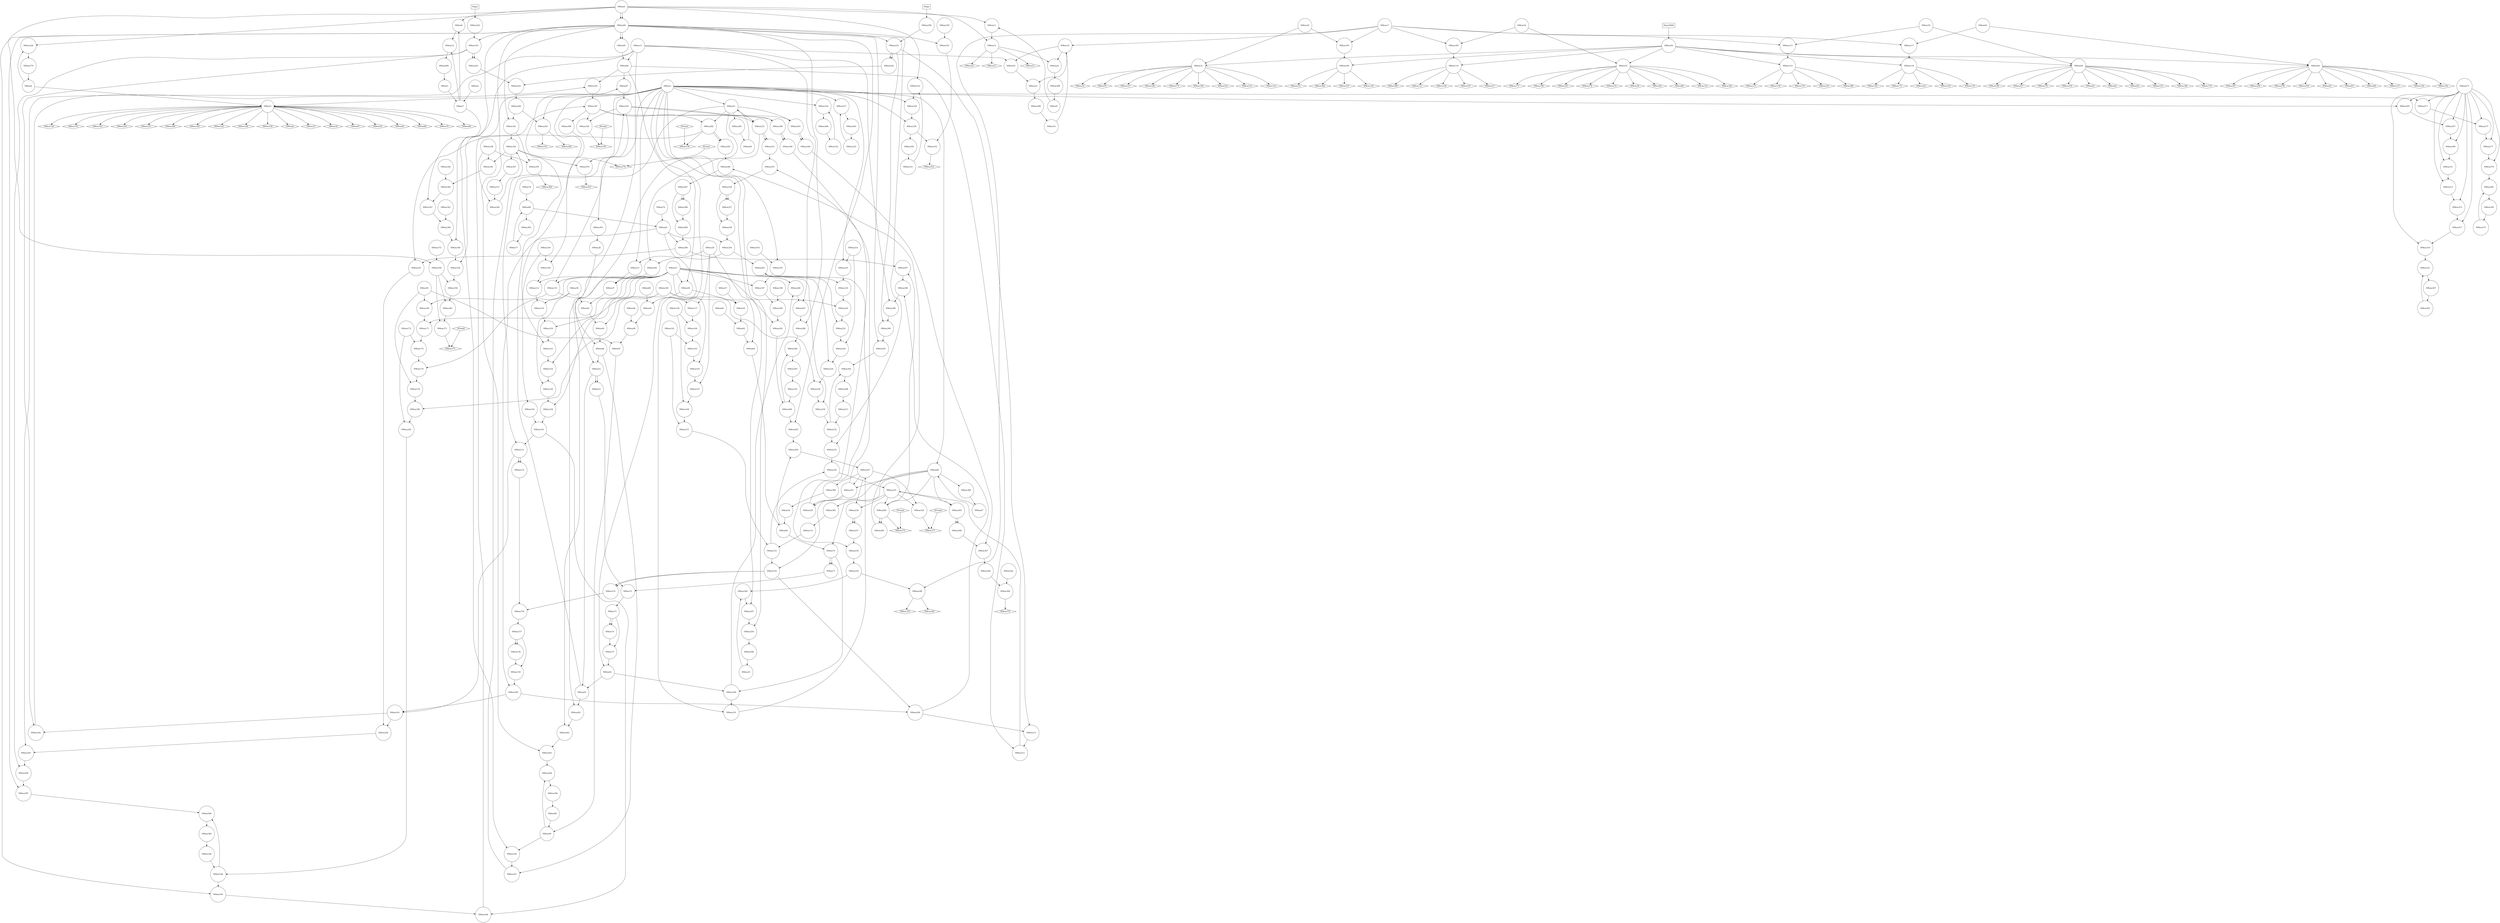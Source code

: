 digraph dataflow {
node [shape = circle];
NMem0 NMem1 NMem2 NMem3 NMem4 NMem5 NMem7 NMem8 NMem9 NMem11 NMem12 NMem14 NMem15 NMem16 NMem17 NMem19 NMem20 NMem22 NMem24 NMem25 NMem26 NMem27 NMem28 NMem29 NMem30 NMem31 NMem33 NMem34 NMem35 NMem37 NMem38 NMem39 NMem40 NMem42 NMem43 NMem44 NMem46 NMem48 NMem49 NMem51 NMem52 NMem53 NMem54 NMem56 NMem57 NMem59 NMem60 NMem62 NMem64 NMem66 NMem67 NMem69 NMem70 NMem71 NMem72 NMem73 NMem74 NMem75 NMem76 NMem77 NMem78 NMem80 NMem81 NMem82 NMem83 NMem84 NMem85 NMem86 NMem87 NMem88 NMem89 NMem91 NMem92 NMem94 NMem95 NMem97 NMem99 NMem100 NMem101 NMem102 NMem103 NMem104 NMem105 NMem106 NMem108 NMem109 NMem110 NMem112 NMem113 NMem114 NMem116 NMem117 NMem118 NMem120 NMem122 NMem124 NMem126 NMem128 NMem130 NMem131 NMem132 NMem133 NMem135 NMem137 NMem138 NMem140 NMem141 NMem143 NMem145 NMem147 NMem149 NMem151 NMem153 NMem154 NMem155 NMem156 NMem157 NMem158 NMem159 NMem160 NMem161 NMem162 NMem163 NMem164 NMem165 NMem166 NMem168 NMem169 NMem171 NMem172 NMem174 NMem176 NMem178 NMem180 NMem182 NMem184 NMem185 NMem186 NMem187 NMem188 NMem189 NMem190 NMem191 NMem192 NMem193 NMem195 NMem197 NMem198 NMem200 NMem202 NMem204 NMem205 NMem206 NMem207 NMem208 NMem209 NMem210 NMem211 NMem212 NMem213 NMem214 NMem216 NMem218 NMem220 NMem222 NMem224 NMem226 NMem228 NMem230 NMem232 NMem233 NMem234 NMem235 NMem236 NMem237 NMem238 NMem239 NMem240 NMem241 NMem242 NMem243 NMem244 NMem245 NMem247 NMem248 NMem250 NMem251 NMem252 NMem253 NMem254 NMem255 NMem256 NMem257 NMem258 NMem259 NMem260 NMem261 NMem262 NMem263 NMem264 NMem265 NMem266 NMem267 NMem268 NMem269 NMem270 NMem271 NMem273 NMem275 NMem277 NMem279 NMem281 NMem282 NMem283 NMem284 NMem285 NMem286 NMem287 NMem288 NMem289 NMem290 NMem291 NMem292 NMem293 NMem294 NMem295 NMem296 NMem297 NMem298 NMem299 NMem300 NMem301 NMem302 NMem303 NMem305 NMem307 NMem309 NMem311 NMem313 NMem315 NMem317 NMem319 NMem321 NMem322 NMem324 NMem325 NMem327 NMem328 NMem329 NMem330 NMem331 NMem332 NMem334 NMem336 NMem337 NMem338 NMem340 NMem341 NMem342 NMem343 NMem344 NMem345 NMem346 NMem347 NMem348 NMem349 NMem350 NMem351 NMem352 NMem354 NMem355 NMem356 NMem358 NMem359 NMem361 NMem362 NMem363 NMem364 NMem365 NMem366 NMem367 NMem368 NMem369 NMem371 NMem372 NMem379 NMem380 NMem381 NMem382 NMem383 NMem384 NMem385 NMem386 NMem387 NMem388 NMem389 NMem390 NMem391 NMem392 NMem393 NMem394 NMem395 NMem396 NMem397 NMem398 NMem399 NMem400 ;
node [shape = box];
NInp2 NInp3 NInp16000 ;
node [shape = diamond];
NOutp0 NOutp1 NOutp2 NOutp3 NOutp4 NOutp5 ;
NMem400 -> NMem1;
NMem379 -> NMem4;
NMem4 -> NMem5;
NMem3 -> NMem5;
NMem5 -> NMem6;
NMem2 -> NMem7;
NMem1 -> NMem7;
NMem7 -> NMem8;
NMem0 -> NMem8;
NMem398 -> NMem9;
NMem5 -> NMem10;
NMem0 -> NMem11;
NMem9 -> NMem11;
NMem11 -> NMem12;
NMem0 -> NMem12;
NMem12 -> NMem13;
NMem8 -> NMem14;
NMem7 -> NMem14;
NMem399 -> NMem16;
NMem5 -> NMem18;
NMem17 -> NMem19;
NMem16 -> NMem19;
NMem19 -> NMem20;
NMem15 -> NMem20;
NMem12 -> NMem21;
NMem20 -> NMem22;
NMem19 -> NMem22;
NMem12 -> NMem23;
NMem19 -> NMem24;
NMem12 -> NMem24;
NMem396 -> NMem25;
NMem391 -> NMem26;
NInp16000 -> NMem30;
NMem30 -> NMem31;
NMem29 -> NMem31;
NMem31 -> NMem32;
NMem28 -> NMem33;
NMem3 -> NMem33;
NMem30 -> NMem35;
NMem34 -> NMem35;
NMem35 -> NMem36;
NMem27 -> NMem37;
NMem33 -> NMem37;
NMem30 -> NMem40;
NMem39 -> NMem40;
NMem40 -> NMem41;
NMem38 -> NMem42;
NMem37 -> NMem42;
NMem30 -> NMem44;
NMem43 -> NMem44;
NMem44 -> NMem45;
NMem27 -> NMem46;
NMem42 -> NMem46;
NMem5 -> NMem47;
NMem46 -> NMem48;
NMem26 -> NMem48;
NMem381 -> NMem49;
NMem5 -> NMem50;
NMem3 -> NMem51;
NMem49 -> NMem51;
NMem51 -> NMem52;
NMem48 -> NMem52;
NMem52 -> NMem53;
NMem52 -> NMem53;
NMem390 -> NMem54;
NMem31 -> NMem55;
NMem27 -> NMem56;
NMem3 -> NMem56;
NMem35 -> NMem58;
NMem57 -> NMem59;
NMem56 -> NMem59;
NMem40 -> NMem61;
NMem60 -> NMem62;
NMem59 -> NMem62;
NMem44 -> NMem63;
NMem28 -> NMem64;
NMem62 -> NMem64;
NMem5 -> NMem65;
NMem64 -> NMem66;
NMem54 -> NMem66;
NMem380 -> NMem67;
NMem5 -> NMem68;
NMem3 -> NMem69;
NMem67 -> NMem69;
NMem69 -> NMem70;
NMem66 -> NMem70;
NMem70 -> NMem71;
NMem70 -> NMem71;
NMem71 -> NMem72;
NMem53 -> NMem72;
NMem72 -> NMem73;
NMem73 -> NMem74;
NMem73 -> NMem74;
NMem74 -> NMem75;
NMem73 -> NMem75;
NMem382 -> NMem77;
NMem5 -> NMem79;
NMem78 -> NMem80;
NMem77 -> NMem80;
NMem76 -> NMem81;
NMem80 -> NMem81;
NMem81 -> NMem82;
NMem75 -> NMem82;
NMem52 -> NMem83;
NMem82 -> NMem83;
NMem0 -> NMem84;
NMem0 -> NMem84;
NMem84 -> NMem85;
NMem84 -> NMem85;
NMem85 -> NMem86;
NMem15 -> NMem86;
NMem83 -> NMem87;
NMem86 -> NMem87;
NMem394 -> NMem88;
NMem35 -> NMem90;
NMem89 -> NMem91;
NMem56 -> NMem91;
NMem40 -> NMem93;
NMem92 -> NMem94;
NMem91 -> NMem94;
NMem44 -> NMem96;
NMem95 -> NMem97;
NMem94 -> NMem97;
NMem5 -> NMem98;
NMem97 -> NMem99;
NMem88 -> NMem99;
NMem99 -> NMem100;
NMem84 -> NMem100;
NMem48 -> NMem101;
NMem100 -> NMem101;
NMem101 -> NMem102;
NMem87 -> NMem102;
NMem386 -> NMem103;
NMem29 -> NMem105;
NMem17 -> NMem105;
NMem30 -> NMem106;
NMem105 -> NMem106;
NMem106 -> NMem107;
NMem104 -> NMem108;
NMem3 -> NMem108;
NMem34 -> NMem109;
NMem17 -> NMem109;
NMem30 -> NMem110;
NMem109 -> NMem110;
NMem110 -> NMem111;
NMem27 -> NMem112;
NMem108 -> NMem112;
NMem39 -> NMem113;
NMem17 -> NMem113;
NMem30 -> NMem114;
NMem113 -> NMem114;
NMem114 -> NMem115;
NMem38 -> NMem116;
NMem112 -> NMem116;
NMem43 -> NMem117;
NMem17 -> NMem117;
NMem30 -> NMem118;
NMem117 -> NMem118;
NMem118 -> NMem119;
NMem27 -> NMem120;
NMem116 -> NMem120;
NMem31 -> NMem121;
NMem104 -> NMem122;
NMem120 -> NMem122;
NMem35 -> NMem123;
NMem27 -> NMem124;
NMem122 -> NMem124;
NMem40 -> NMem125;
NMem38 -> NMem126;
NMem124 -> NMem126;
NMem44 -> NMem127;
NMem27 -> NMem128;
NMem126 -> NMem128;
NMem5 -> NMem129;
NMem128 -> NMem130;
NMem103 -> NMem130;
NMem51 -> NMem131;
NMem130 -> NMem131;
NMem131 -> NMem132;
NMem131 -> NMem132;
NMem385 -> NMem133;
NMem106 -> NMem134;
NMem27 -> NMem135;
NMem3 -> NMem135;
NMem110 -> NMem136;
NMem28 -> NMem137;
NMem135 -> NMem137;
NMem114 -> NMem139;
NMem138 -> NMem140;
NMem137 -> NMem140;
NMem118 -> NMem142;
NMem141 -> NMem143;
NMem140 -> NMem143;
NMem31 -> NMem144;
NMem27 -> NMem145;
NMem143 -> NMem145;
NMem35 -> NMem146;
NMem28 -> NMem147;
NMem145 -> NMem147;
NMem40 -> NMem148;
NMem138 -> NMem149;
NMem147 -> NMem149;
NMem44 -> NMem150;
NMem141 -> NMem151;
NMem149 -> NMem151;
NMem5 -> NMem152;
NMem151 -> NMem153;
NMem133 -> NMem153;
NMem69 -> NMem154;
NMem153 -> NMem154;
NMem154 -> NMem155;
NMem154 -> NMem155;
NMem155 -> NMem156;
NMem132 -> NMem156;
NMem156 -> NMem157;
NMem157 -> NMem158;
NMem157 -> NMem158;
NMem158 -> NMem159;
NMem157 -> NMem159;
NMem81 -> NMem160;
NMem159 -> NMem160;
NMem131 -> NMem161;
NMem160 -> NMem161;
NInp3 -> NMem162;
NMem162 -> NMem163;
NMem84 -> NMem163;
NMem163 -> NMem164;
NMem161 -> NMem164;
NMem164 -> NMem165;
NMem86 -> NMem165;
NMem389 -> NMem166;
NMem110 -> NMem167;
NMem95 -> NMem168;
NMem135 -> NMem168;
NMem114 -> NMem170;
NMem169 -> NMem171;
NMem168 -> NMem171;
NMem118 -> NMem173;
NMem172 -> NMem174;
NMem171 -> NMem174;
NMem31 -> NMem175;
NMem27 -> NMem176;
NMem174 -> NMem176;
NMem35 -> NMem177;
NMem95 -> NMem178;
NMem176 -> NMem178;
NMem40 -> NMem179;
NMem169 -> NMem180;
NMem178 -> NMem180;
NMem44 -> NMem181;
NMem172 -> NMem182;
NMem180 -> NMem182;
NMem5 -> NMem183;
NMem182 -> NMem184;
NMem166 -> NMem184;
NMem184 -> NMem185;
NMem84 -> NMem185;
NMem130 -> NMem186;
NMem185 -> NMem186;
NMem186 -> NMem187;
NMem165 -> NMem187;
NMem187 -> NMem188;
NMem102 -> NMem188;
NMem188 -> NMem189;
NMem188 -> NMem189;
NMem70 -> NMem190;
NMem82 -> NMem190;
NMem190 -> NMem191;
NMem86 -> NMem191;
NMem393 -> NMem192;
NMem31 -> NMem194;
NMem193 -> NMem195;
NMem3 -> NMem195;
NMem35 -> NMem196;
NMem27 -> NMem197;
NMem195 -> NMem197;
NMem40 -> NMem199;
NMem198 -> NMem200;
NMem197 -> NMem200;
NMem44 -> NMem201;
NMem27 -> NMem202;
NMem200 -> NMem202;
NMem5 -> NMem203;
NMem202 -> NMem204;
NMem192 -> NMem204;
NMem204 -> NMem205;
NMem84 -> NMem205;
NMem66 -> NMem206;
NMem205 -> NMem206;
NMem206 -> NMem207;
NMem191 -> NMem207;
NMem154 -> NMem208;
NMem160 -> NMem208;
NInp2 -> NMem209;
NMem209 -> NMem210;
NMem84 -> NMem210;
NMem210 -> NMem211;
NMem208 -> NMem211;
NMem211 -> NMem212;
NMem86 -> NMem212;
NMem388 -> NMem213;
NMem106 -> NMem215;
NMem214 -> NMem216;
NMem3 -> NMem216;
NMem110 -> NMem217;
NMem27 -> NMem218;
NMem216 -> NMem218;
NMem114 -> NMem219;
NMem169 -> NMem220;
NMem218 -> NMem220;
NMem118 -> NMem221;
NMem27 -> NMem222;
NMem220 -> NMem222;
NMem31 -> NMem223;
NMem214 -> NMem224;
NMem222 -> NMem224;
NMem35 -> NMem225;
NMem27 -> NMem226;
NMem224 -> NMem226;
NMem40 -> NMem227;
NMem169 -> NMem228;
NMem226 -> NMem228;
NMem44 -> NMem229;
NMem27 -> NMem230;
NMem228 -> NMem230;
NMem5 -> NMem231;
NMem230 -> NMem232;
NMem213 -> NMem232;
NMem232 -> NMem233;
NMem84 -> NMem233;
NMem153 -> NMem234;
NMem233 -> NMem234;
NMem234 -> NMem235;
NMem212 -> NMem235;
NMem235 -> NMem236;
NMem207 -> NMem236;
NMem236 -> NMem237;
NMem236 -> NMem237;
NMem237 -> NMem238;
NMem189 -> NMem238;
NMem238 -> NMem239;
NMem25 -> NMem240;
NMem239 -> NMem240;
NMem163 -> NMem241;
NMem163 -> NMem241;
NMem210 -> NMem242;
NMem210 -> NMem242;
NMem242 -> NMem243;
NMem241 -> NMem243;
NMem243 -> NMem244;
NMem244 -> NMem245;
NMem3 -> NMem245;
NMem245 -> NMem246;
NMem240 -> NMem247;
NMem3 -> NMem247;
NMem239 -> NMem248;
NMem17 -> NMem248;
NMem248 -> NMem249;
NMem247 -> NMem250;
NMem3 -> NMem250;
NMem51 -> NMem251;
NMem102 -> NMem251;
NMem251 -> NMem252;
NMem251 -> NMem252;
NMem69 -> NMem253;
NMem207 -> NMem253;
NMem253 -> NMem254;
NMem253 -> NMem254;
NMem254 -> NMem255;
NMem252 -> NMem255;
NMem255 -> NMem256;
NMem256 -> NMem257;
NMem256 -> NMem257;
NMem257 -> NMem258;
NMem256 -> NMem258;
NMem81 -> NMem259;
NMem258 -> NMem259;
NMem251 -> NMem260;
NMem259 -> NMem260;
NMem260 -> NMem261;
NMem83 -> NMem261;
NMem261 -> NMem262;
NMem15 -> NMem262;
NMem262 -> NMem263;
NMem84 -> NMem263;
NMem99 -> NMem264;
NMem263 -> NMem264;
NMem253 -> NMem265;
NMem259 -> NMem265;
NMem265 -> NMem266;
NMem190 -> NMem266;
NMem266 -> NMem267;
NMem15 -> NMem267;
NMem267 -> NMem268;
NMem84 -> NMem268;
NMem204 -> NMem269;
NMem268 -> NMem269;
NMem392 -> NMem270;
NMem31 -> NMem272;
NMem271 -> NMem273;
NMem3 -> NMem273;
NMem35 -> NMem274;
NMem271 -> NMem275;
NMem273 -> NMem275;
NMem40 -> NMem276;
NMem271 -> NMem277;
NMem275 -> NMem277;
NMem44 -> NMem278;
NMem271 -> NMem279;
NMem277 -> NMem279;
NMem5 -> NMem280;
NMem279 -> NMem281;
NMem270 -> NMem281;
NMem51 -> NMem282;
NMem187 -> NMem282;
NMem282 -> NMem283;
NMem282 -> NMem283;
NMem69 -> NMem284;
NMem235 -> NMem284;
NMem284 -> NMem285;
NMem284 -> NMem285;
NMem285 -> NMem286;
NMem283 -> NMem286;
NMem286 -> NMem287;
NMem287 -> NMem288;
NMem287 -> NMem288;
NMem288 -> NMem289;
NMem287 -> NMem289;
NMem81 -> NMem290;
NMem289 -> NMem290;
NMem282 -> NMem291;
NMem290 -> NMem291;
NMem291 -> NMem292;
NMem161 -> NMem292;
NMem292 -> NMem293;
NMem15 -> NMem293;
NMem163 -> NMem294;
NMem293 -> NMem294;
NMem294 -> NMem295;
NMem84 -> NMem295;
NMem184 -> NMem296;
NMem295 -> NMem296;
NMem284 -> NMem297;
NMem290 -> NMem297;
NMem297 -> NMem298;
NMem208 -> NMem298;
NMem298 -> NMem299;
NMem15 -> NMem299;
NMem210 -> NMem300;
NMem299 -> NMem300;
NMem300 -> NMem301;
NMem84 -> NMem301;
NMem232 -> NMem302;
NMem301 -> NMem302;
NMem387 -> NMem303;
NMem106 -> NMem304;
NMem271 -> NMem305;
NMem3 -> NMem305;
NMem110 -> NMem306;
NMem271 -> NMem307;
NMem305 -> NMem307;
NMem114 -> NMem308;
NMem271 -> NMem309;
NMem307 -> NMem309;
NMem118 -> NMem310;
NMem271 -> NMem311;
NMem309 -> NMem311;
NMem31 -> NMem312;
NMem271 -> NMem313;
NMem311 -> NMem313;
NMem35 -> NMem314;
NMem271 -> NMem315;
NMem313 -> NMem315;
NMem40 -> NMem316;
NMem271 -> NMem317;
NMem315 -> NMem317;
NMem44 -> NMem318;
NMem271 -> NMem319;
NMem317 -> NMem319;
NMem5 -> NMem320;
NMem319 -> NMem321;
NMem303 -> NMem321;
NMem384 -> NMem322;
NMem5 -> NMem323;
NMem3 -> NMem324;
NMem322 -> NMem324;
NMem383 -> NMem325;
NMem5 -> NMem326;
NMem3 -> NMem327;
NMem325 -> NMem327;
NMem4 -> NMem328;
NMem0 -> NMem328;
NMem102 -> NMem329;
NMem187 -> NMem329;
NMem207 -> NMem330;
NMem235 -> NMem330;
NMem395 -> NMem331;
NMem331 -> NMem332;
NMem0 -> NMem332;
NMem245 -> NMem333;
NMem332 -> NMem334;
NMem3 -> NMem334;
NMem248 -> NMem335;
NMem334 -> NMem336;
NMem3 -> NMem336;
NMem397 -> NMem337;
NMem5 -> NMem339;
NMem338 -> NMem340;
NMem337 -> NMem340;
NMem244 -> NMem341;
NMem84 -> NMem341;
NMem340 -> NMem342;
NMem341 -> NMem342;
NMem342 -> NMem345;
NMem338 -> NMem345;
NMem345 -> NMem346;
NMem344 -> NMem346;
NMem7 -> NMem347;
NMem346 -> NMem347;
NMem347 -> NMem348;
NMem343 -> NMem348;
NMem348 -> NMem349;
NMem15 -> NMem349;
NMem350 -> NMem351;
NMem84 -> NMem351;
NMem351 -> NMem352;
NMem336 -> NMem352;
NMem352 -> NMem353;
NMem349 -> NMem354;
NMem3 -> NMem354;
NMem342 -> NMem355;
NMem3 -> NMem355;
NMem372 -> NMem356;
NMem0 -> NMem356;
NMem355 -> NMem357;
NMem356 -> NMem358;
NMem354 -> NMem358;
NMem338 -> NMem359;
NMem341 -> NMem359;
NMem359 -> NMem360;
NMem356 -> NMem361;
NMem358 -> NMem361;
NMem187 -> NMem363;
NMem51 -> NMem363;
NMem363 -> NMem364;
NMem363 -> NMem364;
NMem235 -> NMem365;
NMem69 -> NMem365;
NMem365 -> NMem366;
NMem365 -> NMem366;
NMem366 -> NMem367;
NMem364 -> NMem367;
NMem367 -> NMem368;
NMem368 -> NMem369;
NMem362 -> NMem369;
NMem369 -> NMem370;
NMem356 -> NMem371;
NMem361 -> NMem371;
NOutp0 -> NMem373;
NMem371 -> NMem373;
NOutp1 -> NMem374;
NMem342 -> NMem374;
NOutp2 -> NMem375;
NMem284 -> NMem375;
NOutp3 -> NMem376;
NMem282 -> NMem376;
NOutp4 -> NMem377;
NMem330 -> NMem377;
NOutp5 -> NMem378;
NMem329 -> NMem378;
NMem328 -> NMem379;
NMem69 -> NMem380;
NMem51 -> NMem381;
NMem80 -> NMem382;
NMem327 -> NMem383;
NMem324 -> NMem384;
NMem235 -> NMem385;
NMem187 -> NMem386;
NMem321 -> NMem387;
NMem302 -> NMem388;
NMem296 -> NMem389;
NMem207 -> NMem390;
NMem102 -> NMem391;
NMem281 -> NMem392;
NMem269 -> NMem393;
NMem264 -> NMem394;
NMem336 -> NMem395;
NMem250 -> NMem396;
NMem342 -> NMem397;
NMem24 -> NMem398;
NMem22 -> NMem399;
NMem14 -> NMem400;
}
